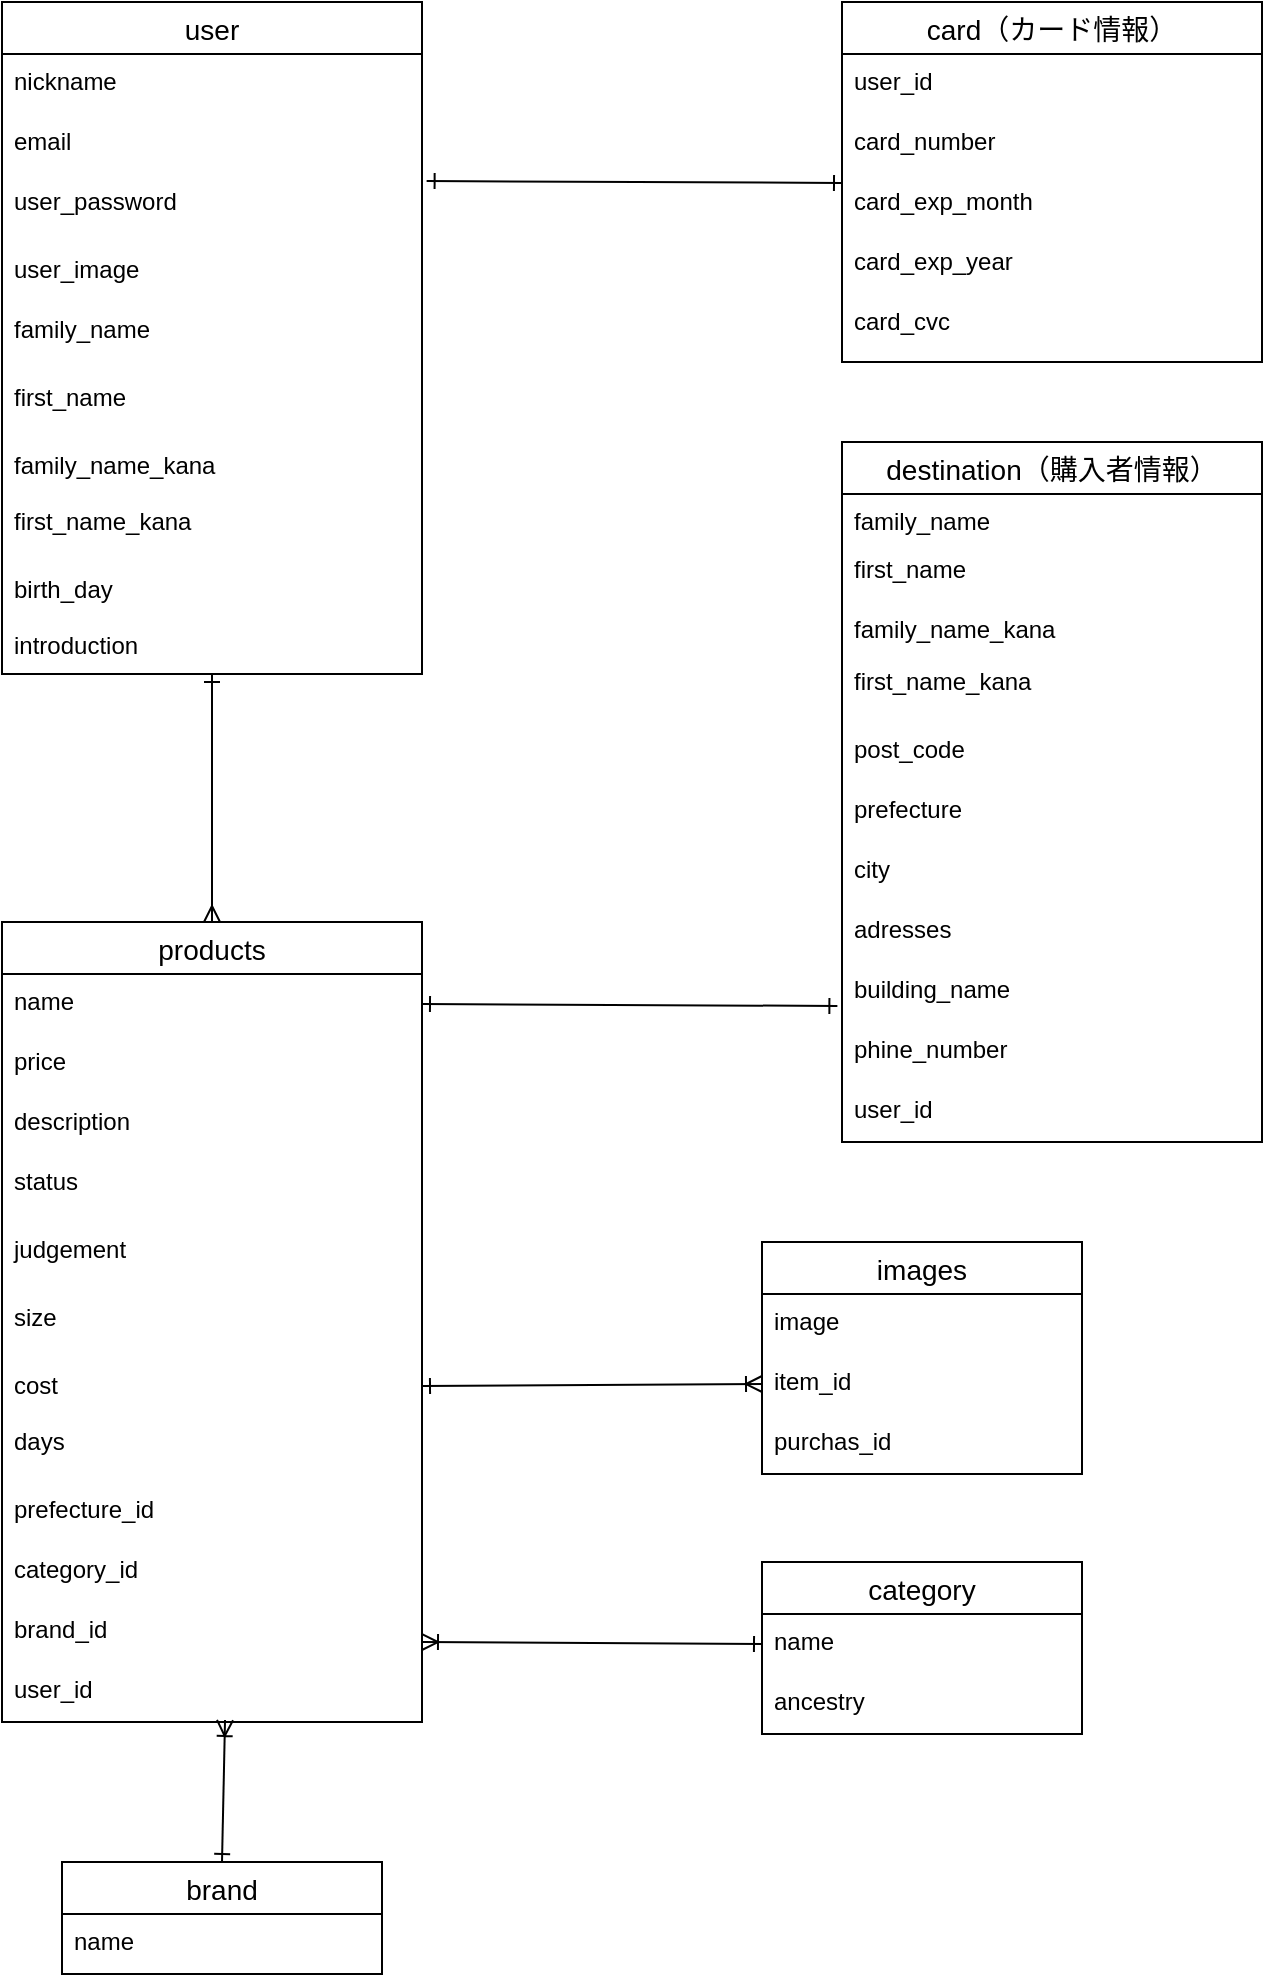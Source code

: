 <mxfile>
    <diagram id="c3EzxXhwZq15rv8aiQTm" name="ページ1">
        <mxGraphModel dx="1680" dy="1200" grid="1" gridSize="10" guides="1" tooltips="1" connect="1" arrows="1" fold="1" page="1" pageScale="1" pageWidth="827" pageHeight="1169" math="0" shadow="0">
            <root>
                <mxCell id="0"/>
                <mxCell id="1" parent="0"/>
                <mxCell id="186" value="" style="edgeStyle=none;html=1;endArrow=ERmany;endFill=0;entryX=0.5;entryY=0;entryDx=0;entryDy=0;startArrow=ERone;startFill=0;" edge="1" parent="1" source="60" target="138">
                    <mxGeometry relative="1" as="geometry">
                        <mxPoint x="205" y="470" as="targetPoint"/>
                    </mxGeometry>
                </mxCell>
                <mxCell id="60" value="user" style="swimlane;fontStyle=0;childLayout=stackLayout;horizontal=1;startSize=26;horizontalStack=0;resizeParent=1;resizeParentMax=0;resizeLast=0;collapsible=1;marginBottom=0;align=center;fontSize=14;" vertex="1" parent="1">
                    <mxGeometry x="100" y="20" width="210" height="336" as="geometry"/>
                </mxCell>
                <mxCell id="61" value="nickname" style="text;strokeColor=none;fillColor=none;spacingLeft=4;spacingRight=4;overflow=hidden;rotatable=0;points=[[0,0.5],[1,0.5]];portConstraint=eastwest;fontSize=12;" vertex="1" parent="60">
                    <mxGeometry y="26" width="210" height="30" as="geometry"/>
                </mxCell>
                <mxCell id="62" value="email" style="text;strokeColor=none;fillColor=none;spacingLeft=4;spacingRight=4;overflow=hidden;rotatable=0;points=[[0,0.5],[1,0.5]];portConstraint=eastwest;fontSize=12;" vertex="1" parent="60">
                    <mxGeometry y="56" width="210" height="30" as="geometry"/>
                </mxCell>
                <mxCell id="116" value="user_password" style="text;strokeColor=none;fillColor=none;spacingLeft=4;spacingRight=4;overflow=hidden;rotatable=0;points=[[0,0.5],[1,0.5]];portConstraint=eastwest;fontSize=12;" vertex="1" parent="60">
                    <mxGeometry y="86" width="210" height="34" as="geometry"/>
                </mxCell>
                <mxCell id="100" value="user_image" style="text;strokeColor=none;fillColor=none;spacingLeft=4;spacingRight=4;overflow=hidden;rotatable=0;points=[[0,0.5],[1,0.5]];portConstraint=eastwest;fontSize=12;" vertex="1" parent="60">
                    <mxGeometry y="120" width="210" height="30" as="geometry"/>
                </mxCell>
                <mxCell id="114" value="family_name" style="text;strokeColor=none;fillColor=none;spacingLeft=4;spacingRight=4;overflow=hidden;rotatable=0;points=[[0,0.5],[1,0.5]];portConstraint=eastwest;fontSize=12;" vertex="1" parent="60">
                    <mxGeometry y="150" width="210" height="34" as="geometry"/>
                </mxCell>
                <mxCell id="115" value="first_name" style="text;strokeColor=none;fillColor=none;spacingLeft=4;spacingRight=4;overflow=hidden;rotatable=0;points=[[0,0.5],[1,0.5]];portConstraint=eastwest;fontSize=12;" vertex="1" parent="60">
                    <mxGeometry y="184" width="210" height="34" as="geometry"/>
                </mxCell>
                <mxCell id="131" value="family_name_kana" style="text;strokeColor=none;fillColor=none;spacingLeft=4;spacingRight=4;overflow=hidden;rotatable=0;points=[[0,0.5],[1,0.5]];portConstraint=eastwest;fontSize=12;" vertex="1" parent="60">
                    <mxGeometry y="218" width="210" height="28" as="geometry"/>
                </mxCell>
                <mxCell id="134" value="first_name_kana" style="text;strokeColor=none;fillColor=none;spacingLeft=4;spacingRight=4;overflow=hidden;rotatable=0;points=[[0,0.5],[1,0.5]];portConstraint=eastwest;fontSize=12;" vertex="1" parent="60">
                    <mxGeometry y="246" width="210" height="34" as="geometry"/>
                </mxCell>
                <mxCell id="135" value="birth_day" style="text;strokeColor=none;fillColor=none;spacingLeft=4;spacingRight=4;overflow=hidden;rotatable=0;points=[[0,0.5],[1,0.5]];portConstraint=eastwest;fontSize=12;" vertex="1" parent="60">
                    <mxGeometry y="280" width="210" height="28" as="geometry"/>
                </mxCell>
                <mxCell id="136" value="introduction" style="text;strokeColor=none;fillColor=none;spacingLeft=4;spacingRight=4;overflow=hidden;rotatable=0;points=[[0,0.5],[1,0.5]];portConstraint=eastwest;fontSize=12;" vertex="1" parent="60">
                    <mxGeometry y="308" width="210" height="28" as="geometry"/>
                </mxCell>
                <mxCell id="102" value="images" style="swimlane;fontStyle=0;childLayout=stackLayout;horizontal=1;startSize=26;horizontalStack=0;resizeParent=1;resizeParentMax=0;resizeLast=0;collapsible=1;marginBottom=0;align=center;fontSize=14;strokeColor=default;" vertex="1" parent="1">
                    <mxGeometry x="480" y="640" width="160" height="116" as="geometry">
                        <mxRectangle x="510" y="570" width="70" height="30" as="alternateBounds"/>
                    </mxGeometry>
                </mxCell>
                <mxCell id="103" value="image" style="text;strokeColor=none;fillColor=none;spacingLeft=4;spacingRight=4;overflow=hidden;rotatable=0;points=[[0,0.5],[1,0.5]];portConstraint=eastwest;fontSize=12;" vertex="1" parent="102">
                    <mxGeometry y="26" width="160" height="30" as="geometry"/>
                </mxCell>
                <mxCell id="104" value="item_id" style="text;strokeColor=none;fillColor=none;spacingLeft=4;spacingRight=4;overflow=hidden;rotatable=0;points=[[0,0.5],[1,0.5]];portConstraint=eastwest;fontSize=12;" vertex="1" parent="102">
                    <mxGeometry y="56" width="160" height="30" as="geometry"/>
                </mxCell>
                <mxCell id="106" value="purchas_id" style="text;strokeColor=none;fillColor=none;spacingLeft=4;spacingRight=4;overflow=hidden;rotatable=0;points=[[0,0.5],[1,0.5]];portConstraint=eastwest;fontSize=12;" vertex="1" parent="102">
                    <mxGeometry y="86" width="160" height="30" as="geometry"/>
                </mxCell>
                <mxCell id="138" value="products" style="swimlane;fontStyle=0;childLayout=stackLayout;horizontal=1;startSize=26;horizontalStack=0;resizeParent=1;resizeParentMax=0;resizeLast=0;collapsible=1;marginBottom=0;align=center;fontSize=14;" vertex="1" parent="1">
                    <mxGeometry x="100" y="480" width="210" height="400" as="geometry"/>
                </mxCell>
                <mxCell id="139" value="name" style="text;strokeColor=none;fillColor=none;spacingLeft=4;spacingRight=4;overflow=hidden;rotatable=0;points=[[0,0.5],[1,0.5]];portConstraint=eastwest;fontSize=12;" vertex="1" parent="138">
                    <mxGeometry y="26" width="210" height="30" as="geometry"/>
                </mxCell>
                <mxCell id="140" value="price" style="text;strokeColor=none;fillColor=none;spacingLeft=4;spacingRight=4;overflow=hidden;rotatable=0;points=[[0,0.5],[1,0.5]];portConstraint=eastwest;fontSize=12;" vertex="1" parent="138">
                    <mxGeometry y="56" width="210" height="30" as="geometry"/>
                </mxCell>
                <mxCell id="141" value="description" style="text;strokeColor=none;fillColor=none;spacingLeft=4;spacingRight=4;overflow=hidden;rotatable=0;points=[[0,0.5],[1,0.5]];portConstraint=eastwest;fontSize=12;" vertex="1" parent="138">
                    <mxGeometry y="86" width="210" height="30" as="geometry"/>
                </mxCell>
                <mxCell id="142" value="status" style="text;strokeColor=none;fillColor=none;spacingLeft=4;spacingRight=4;overflow=hidden;rotatable=0;points=[[0,0.5],[1,0.5]];portConstraint=eastwest;fontSize=12;" vertex="1" parent="138">
                    <mxGeometry y="116" width="210" height="34" as="geometry"/>
                </mxCell>
                <mxCell id="143" value="judgement" style="text;strokeColor=none;fillColor=none;spacingLeft=4;spacingRight=4;overflow=hidden;rotatable=0;points=[[0,0.5],[1,0.5]];portConstraint=eastwest;fontSize=12;" vertex="1" parent="138">
                    <mxGeometry y="150" width="210" height="34" as="geometry"/>
                </mxCell>
                <mxCell id="144" value="size" style="text;strokeColor=none;fillColor=none;spacingLeft=4;spacingRight=4;overflow=hidden;rotatable=0;points=[[0,0.5],[1,0.5]];portConstraint=eastwest;fontSize=12;" vertex="1" parent="138">
                    <mxGeometry y="184" width="210" height="34" as="geometry"/>
                </mxCell>
                <mxCell id="145" value="cost" style="text;strokeColor=none;fillColor=none;spacingLeft=4;spacingRight=4;overflow=hidden;rotatable=0;points=[[0,0.5],[1,0.5]];portConstraint=eastwest;fontSize=12;" vertex="1" parent="138">
                    <mxGeometry y="218" width="210" height="28" as="geometry"/>
                </mxCell>
                <mxCell id="146" value="days" style="text;strokeColor=none;fillColor=none;spacingLeft=4;spacingRight=4;overflow=hidden;rotatable=0;points=[[0,0.5],[1,0.5]];portConstraint=eastwest;fontSize=12;" vertex="1" parent="138">
                    <mxGeometry y="246" width="210" height="34" as="geometry"/>
                </mxCell>
                <mxCell id="147" value="prefecture_id" style="text;strokeColor=none;fillColor=none;spacingLeft=4;spacingRight=4;overflow=hidden;rotatable=0;points=[[0,0.5],[1,0.5]];portConstraint=eastwest;fontSize=12;" vertex="1" parent="138">
                    <mxGeometry y="280" width="210" height="30" as="geometry"/>
                </mxCell>
                <mxCell id="148" value="category_id" style="text;strokeColor=none;fillColor=none;spacingLeft=4;spacingRight=4;overflow=hidden;rotatable=0;points=[[0,0.5],[1,0.5]];portConstraint=eastwest;fontSize=12;" vertex="1" parent="138">
                    <mxGeometry y="310" width="210" height="30" as="geometry"/>
                </mxCell>
                <mxCell id="150" value="brand_id" style="text;strokeColor=none;fillColor=none;spacingLeft=4;spacingRight=4;overflow=hidden;rotatable=0;points=[[0,0.5],[1,0.5]];portConstraint=eastwest;fontSize=12;" vertex="1" parent="138">
                    <mxGeometry y="340" width="210" height="30" as="geometry"/>
                </mxCell>
                <mxCell id="149" value="user_id" style="text;strokeColor=none;fillColor=none;spacingLeft=4;spacingRight=4;overflow=hidden;rotatable=0;points=[[0,0.5],[1,0.5]];portConstraint=eastwest;fontSize=12;" vertex="1" parent="138">
                    <mxGeometry y="370" width="210" height="30" as="geometry"/>
                </mxCell>
                <mxCell id="152" value="destination（購入者情報）" style="swimlane;fontStyle=0;childLayout=stackLayout;horizontal=1;startSize=26;horizontalStack=0;resizeParent=1;resizeParentMax=0;resizeLast=0;collapsible=1;marginBottom=0;align=center;fontSize=14;" vertex="1" parent="1">
                    <mxGeometry x="520" y="240" width="210" height="350" as="geometry"/>
                </mxCell>
                <mxCell id="157" value="family_name" style="text;strokeColor=none;fillColor=none;spacingLeft=4;spacingRight=4;overflow=hidden;rotatable=0;points=[[0,0.5],[1,0.5]];portConstraint=eastwest;fontSize=12;" vertex="1" parent="152">
                    <mxGeometry y="26" width="210" height="24" as="geometry"/>
                </mxCell>
                <mxCell id="158" value="first_name" style="text;strokeColor=none;fillColor=none;spacingLeft=4;spacingRight=4;overflow=hidden;rotatable=0;points=[[0,0.5],[1,0.5]];portConstraint=eastwest;fontSize=12;" vertex="1" parent="152">
                    <mxGeometry y="50" width="210" height="30" as="geometry"/>
                </mxCell>
                <mxCell id="159" value="family_name_kana" style="text;strokeColor=none;fillColor=none;spacingLeft=4;spacingRight=4;overflow=hidden;rotatable=0;points=[[0,0.5],[1,0.5]];portConstraint=eastwest;fontSize=12;" vertex="1" parent="152">
                    <mxGeometry y="80" width="210" height="26" as="geometry"/>
                </mxCell>
                <mxCell id="160" value="first_name_kana" style="text;strokeColor=none;fillColor=none;spacingLeft=4;spacingRight=4;overflow=hidden;rotatable=0;points=[[0,0.5],[1,0.5]];portConstraint=eastwest;fontSize=12;" vertex="1" parent="152">
                    <mxGeometry y="106" width="210" height="34" as="geometry"/>
                </mxCell>
                <mxCell id="164" value="post_code" style="text;strokeColor=none;fillColor=none;spacingLeft=4;spacingRight=4;overflow=hidden;rotatable=0;points=[[0,0.5],[1,0.5]];portConstraint=eastwest;fontSize=12;" vertex="1" parent="152">
                    <mxGeometry y="140" width="210" height="30" as="geometry"/>
                </mxCell>
                <mxCell id="167" value="prefecture&#10;" style="text;strokeColor=none;fillColor=none;spacingLeft=4;spacingRight=4;overflow=hidden;rotatable=0;points=[[0,0.5],[1,0.5]];portConstraint=eastwest;fontSize=12;" vertex="1" parent="152">
                    <mxGeometry y="170" width="210" height="30" as="geometry"/>
                </mxCell>
                <mxCell id="168" value="city&#10;" style="text;strokeColor=none;fillColor=none;spacingLeft=4;spacingRight=4;overflow=hidden;rotatable=0;points=[[0,0.5],[1,0.5]];portConstraint=eastwest;fontSize=12;" vertex="1" parent="152">
                    <mxGeometry y="200" width="210" height="30" as="geometry"/>
                </mxCell>
                <mxCell id="169" value="adresses" style="text;strokeColor=none;fillColor=none;spacingLeft=4;spacingRight=4;overflow=hidden;rotatable=0;points=[[0,0.5],[1,0.5]];portConstraint=eastwest;fontSize=12;" vertex="1" parent="152">
                    <mxGeometry y="230" width="210" height="30" as="geometry"/>
                </mxCell>
                <mxCell id="170" value="building_name" style="text;strokeColor=none;fillColor=none;spacingLeft=4;spacingRight=4;overflow=hidden;rotatable=0;points=[[0,0.5],[1,0.5]];portConstraint=eastwest;fontSize=12;" vertex="1" parent="152">
                    <mxGeometry y="260" width="210" height="30" as="geometry"/>
                </mxCell>
                <mxCell id="171" value="phine_number" style="text;strokeColor=none;fillColor=none;spacingLeft=4;spacingRight=4;overflow=hidden;rotatable=0;points=[[0,0.5],[1,0.5]];portConstraint=eastwest;fontSize=12;" vertex="1" parent="152">
                    <mxGeometry y="290" width="210" height="30" as="geometry"/>
                </mxCell>
                <mxCell id="172" value="user_id" style="text;strokeColor=none;fillColor=none;spacingLeft=4;spacingRight=4;overflow=hidden;rotatable=0;points=[[0,0.5],[1,0.5]];portConstraint=eastwest;fontSize=12;" vertex="1" parent="152">
                    <mxGeometry y="320" width="210" height="30" as="geometry"/>
                </mxCell>
                <mxCell id="174" value="card（カード情報）" style="swimlane;fontStyle=0;childLayout=stackLayout;horizontal=1;startSize=26;horizontalStack=0;resizeParent=1;resizeParentMax=0;resizeLast=0;collapsible=1;marginBottom=0;align=center;fontSize=14;strokeColor=default;" vertex="1" parent="1">
                    <mxGeometry x="520" y="20" width="210" height="180" as="geometry">
                        <mxRectangle x="510" y="570" width="70" height="30" as="alternateBounds"/>
                    </mxGeometry>
                </mxCell>
                <mxCell id="175" value="user_id" style="text;strokeColor=none;fillColor=none;spacingLeft=4;spacingRight=4;overflow=hidden;rotatable=0;points=[[0,0.5],[1,0.5]];portConstraint=eastwest;fontSize=12;" vertex="1" parent="174">
                    <mxGeometry y="26" width="210" height="30" as="geometry"/>
                </mxCell>
                <mxCell id="176" value="card_number" style="text;strokeColor=none;fillColor=none;spacingLeft=4;spacingRight=4;overflow=hidden;rotatable=0;points=[[0,0.5],[1,0.5]];portConstraint=eastwest;fontSize=12;" vertex="1" parent="174">
                    <mxGeometry y="56" width="210" height="30" as="geometry"/>
                </mxCell>
                <mxCell id="177" value="card_exp_month" style="text;strokeColor=none;fillColor=none;spacingLeft=4;spacingRight=4;overflow=hidden;rotatable=0;points=[[0,0.5],[1,0.5]];portConstraint=eastwest;fontSize=12;" vertex="1" parent="174">
                    <mxGeometry y="86" width="210" height="30" as="geometry"/>
                </mxCell>
                <mxCell id="178" value="card_exp_year" style="text;strokeColor=none;fillColor=none;spacingLeft=4;spacingRight=4;overflow=hidden;rotatable=0;points=[[0,0.5],[1,0.5]];portConstraint=eastwest;fontSize=12;" vertex="1" parent="174">
                    <mxGeometry y="116" width="210" height="30" as="geometry"/>
                </mxCell>
                <mxCell id="179" value="card_cvc" style="text;strokeColor=none;fillColor=none;spacingLeft=4;spacingRight=4;overflow=hidden;rotatable=0;points=[[0,0.5],[1,0.5]];portConstraint=eastwest;fontSize=12;" vertex="1" parent="174">
                    <mxGeometry y="146" width="210" height="34" as="geometry"/>
                </mxCell>
                <mxCell id="181" value="category" style="swimlane;fontStyle=0;childLayout=stackLayout;horizontal=1;startSize=26;horizontalStack=0;resizeParent=1;resizeParentMax=0;resizeLast=0;collapsible=1;marginBottom=0;align=center;fontSize=14;strokeColor=default;" vertex="1" parent="1">
                    <mxGeometry x="480" y="800" width="160" height="86" as="geometry">
                        <mxRectangle x="510" y="570" width="70" height="30" as="alternateBounds"/>
                    </mxGeometry>
                </mxCell>
                <mxCell id="182" value="name" style="text;strokeColor=none;fillColor=none;spacingLeft=4;spacingRight=4;overflow=hidden;rotatable=0;points=[[0,0.5],[1,0.5]];portConstraint=eastwest;fontSize=12;" vertex="1" parent="181">
                    <mxGeometry y="26" width="160" height="30" as="geometry"/>
                </mxCell>
                <mxCell id="183" value="ancestry&#10;" style="text;strokeColor=none;fillColor=none;spacingLeft=4;spacingRight=4;overflow=hidden;rotatable=0;points=[[0,0.5],[1,0.5]];portConstraint=eastwest;fontSize=12;" vertex="1" parent="181">
                    <mxGeometry y="56" width="160" height="30" as="geometry"/>
                </mxCell>
                <mxCell id="190" style="edgeStyle=none;rounded=0;html=1;exitX=1;exitY=0.5;exitDx=0;exitDy=0;entryX=0;entryY=0.5;entryDx=0;entryDy=0;startArrow=ERone;startFill=0;endArrow=ERoneToMany;endFill=0;" edge="1" parent="1" source="145" target="104">
                    <mxGeometry relative="1" as="geometry"/>
                </mxCell>
                <mxCell id="191" style="edgeStyle=none;rounded=0;html=1;exitX=0;exitY=0.5;exitDx=0;exitDy=0;startArrow=ERone;startFill=0;endArrow=ERoneToMany;endFill=0;entryX=1;entryY=0.667;entryDx=0;entryDy=0;entryPerimeter=0;" edge="1" parent="1" source="182" target="150">
                    <mxGeometry relative="1" as="geometry">
                        <mxPoint x="320" y="840" as="targetPoint"/>
                    </mxGeometry>
                </mxCell>
                <mxCell id="196" style="edgeStyle=none;rounded=0;html=1;exitX=0.5;exitY=0;exitDx=0;exitDy=0;entryX=0.531;entryY=0.967;entryDx=0;entryDy=0;entryPerimeter=0;startArrow=ERone;startFill=0;endArrow=ERoneToMany;endFill=0;" edge="1" parent="1" source="192" target="149">
                    <mxGeometry relative="1" as="geometry">
                        <mxPoint x="212" y="920" as="sourcePoint"/>
                        <mxPoint x="214.56" y="883" as="targetPoint"/>
                    </mxGeometry>
                </mxCell>
                <mxCell id="192" value="brand" style="swimlane;fontStyle=0;childLayout=stackLayout;horizontal=1;startSize=26;horizontalStack=0;resizeParent=1;resizeParentMax=0;resizeLast=0;collapsible=1;marginBottom=0;align=center;fontSize=14;strokeColor=default;" vertex="1" parent="1">
                    <mxGeometry x="130" y="950" width="160" height="56" as="geometry">
                        <mxRectangle x="510" y="570" width="70" height="30" as="alternateBounds"/>
                    </mxGeometry>
                </mxCell>
                <mxCell id="193" value="name" style="text;strokeColor=none;fillColor=none;spacingLeft=4;spacingRight=4;overflow=hidden;rotatable=0;points=[[0,0.5],[1,0.5]];portConstraint=eastwest;fontSize=12;" vertex="1" parent="192">
                    <mxGeometry y="26" width="160" height="30" as="geometry"/>
                </mxCell>
                <mxCell id="197" style="edgeStyle=none;rounded=0;html=1;exitX=1;exitY=0.5;exitDx=0;exitDy=0;entryX=-0.011;entryY=0.733;entryDx=0;entryDy=0;entryPerimeter=0;startArrow=ERone;startFill=0;endArrow=ERone;endFill=0;" edge="1" parent="1" source="139" target="170">
                    <mxGeometry relative="1" as="geometry"/>
                </mxCell>
                <mxCell id="198" style="edgeStyle=none;rounded=0;html=1;exitX=1;exitY=0.5;exitDx=0;exitDy=0;entryX=-0.011;entryY=0.733;entryDx=0;entryDy=0;entryPerimeter=0;startArrow=ERone;startFill=0;endArrow=ERone;endFill=0;" edge="1" parent="1">
                    <mxGeometry relative="1" as="geometry">
                        <mxPoint x="312.31" y="109.5" as="sourcePoint"/>
                        <mxPoint x="520" y="110.49" as="targetPoint"/>
                    </mxGeometry>
                </mxCell>
            </root>
        </mxGraphModel>
    </diagram>
</mxfile>